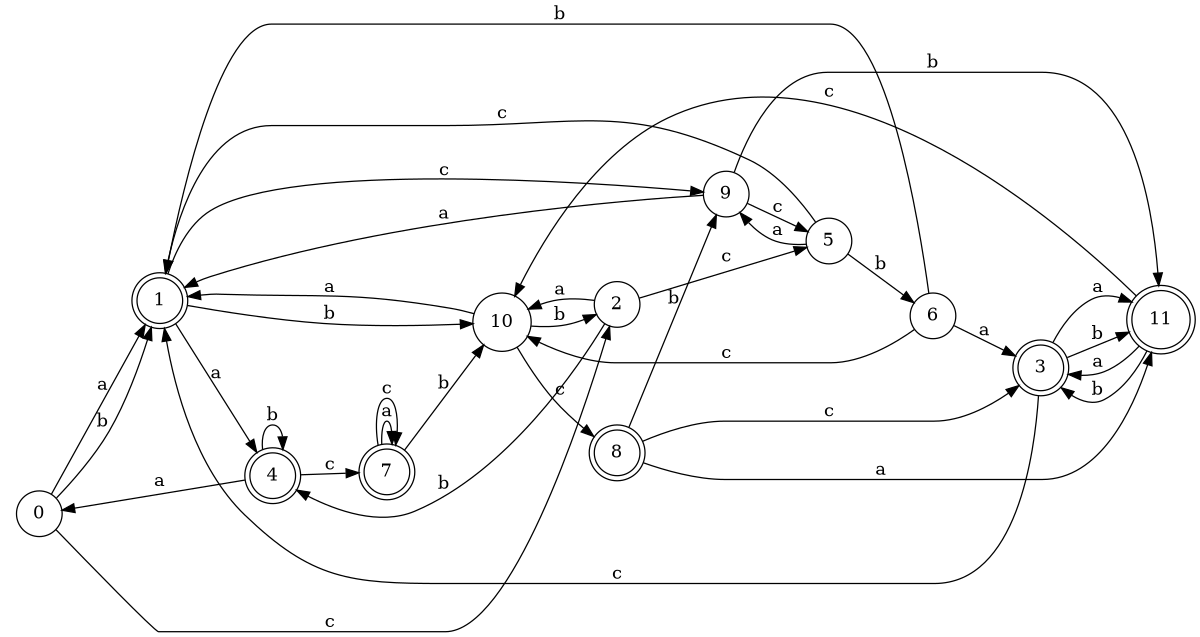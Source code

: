 digraph n10_7 {
__start0 [label="" shape="none"];

rankdir=LR;
size="8,5";

s0 [style="filled", color="black", fillcolor="white" shape="circle", label="0"];
s1 [style="rounded,filled", color="black", fillcolor="white" shape="doublecircle", label="1"];
s2 [style="filled", color="black", fillcolor="white" shape="circle", label="2"];
s3 [style="rounded,filled", color="black", fillcolor="white" shape="doublecircle", label="3"];
s4 [style="rounded,filled", color="black", fillcolor="white" shape="doublecircle", label="4"];
s5 [style="filled", color="black", fillcolor="white" shape="circle", label="5"];
s6 [style="filled", color="black", fillcolor="white" shape="circle", label="6"];
s7 [style="rounded,filled", color="black", fillcolor="white" shape="doublecircle", label="7"];
s8 [style="rounded,filled", color="black", fillcolor="white" shape="doublecircle", label="8"];
s9 [style="filled", color="black", fillcolor="white" shape="circle", label="9"];
s10 [style="filled", color="black", fillcolor="white" shape="circle", label="10"];
s11 [style="rounded,filled", color="black", fillcolor="white" shape="doublecircle", label="11"];
s0 -> s1 [label="a"];
s0 -> s1 [label="b"];
s0 -> s2 [label="c"];
s1 -> s4 [label="a"];
s1 -> s10 [label="b"];
s1 -> s9 [label="c"];
s2 -> s10 [label="a"];
s2 -> s4 [label="b"];
s2 -> s5 [label="c"];
s3 -> s11 [label="a"];
s3 -> s11 [label="b"];
s3 -> s1 [label="c"];
s4 -> s0 [label="a"];
s4 -> s4 [label="b"];
s4 -> s7 [label="c"];
s5 -> s9 [label="a"];
s5 -> s6 [label="b"];
s5 -> s1 [label="c"];
s6 -> s3 [label="a"];
s6 -> s1 [label="b"];
s6 -> s10 [label="c"];
s7 -> s7 [label="a"];
s7 -> s10 [label="b"];
s7 -> s7 [label="c"];
s8 -> s11 [label="a"];
s8 -> s9 [label="b"];
s8 -> s3 [label="c"];
s9 -> s1 [label="a"];
s9 -> s11 [label="b"];
s9 -> s5 [label="c"];
s10 -> s1 [label="a"];
s10 -> s2 [label="b"];
s10 -> s8 [label="c"];
s11 -> s3 [label="a"];
s11 -> s3 [label="b"];
s11 -> s10 [label="c"];

}